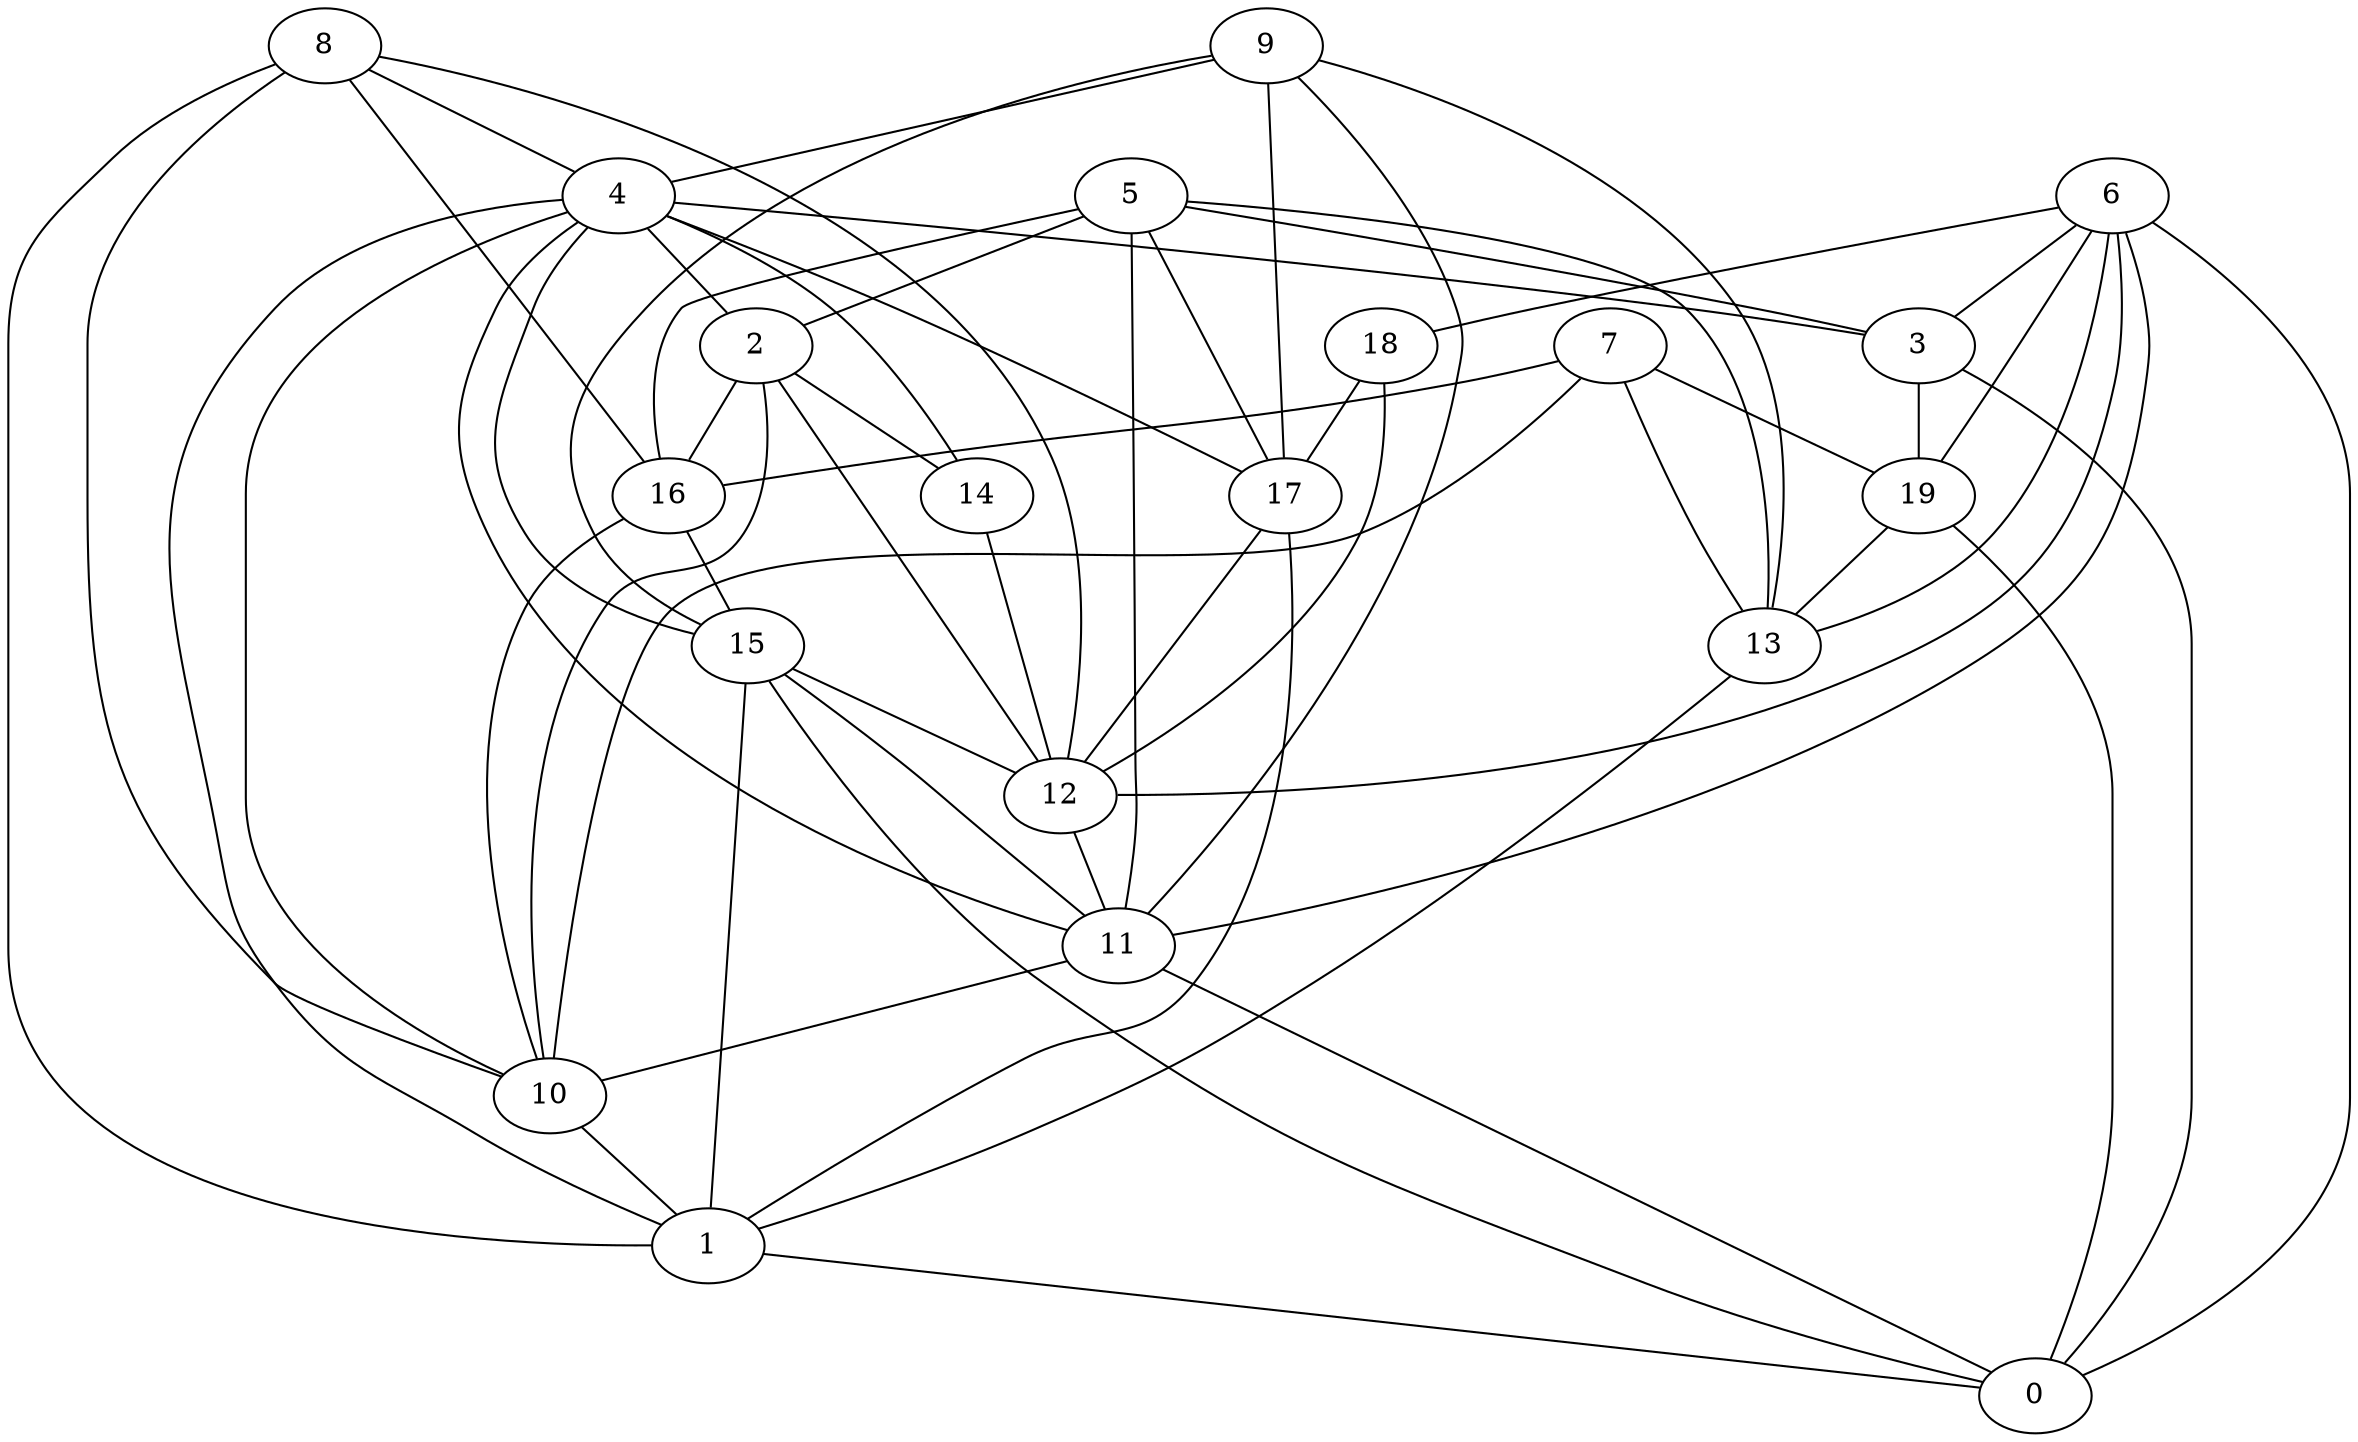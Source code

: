 digraph GG_graph {

subgraph G_graph {
edge [color = black]
"4" -> "2" [dir = none]
"4" -> "11" [dir = none]
"4" -> "1" [dir = none]
"4" -> "3" [dir = none]
"4" -> "10" [dir = none]
"4" -> "17" [dir = none]
"2" -> "10" [dir = none]
"2" -> "14" [dir = none]
"2" -> "16" [dir = none]
"17" -> "12" [dir = none]
"7" -> "13" [dir = none]
"7" -> "16" [dir = none]
"14" -> "12" [dir = none]
"12" -> "11" [dir = none]
"11" -> "0" [dir = none]
"11" -> "10" [dir = none]
"18" -> "12" [dir = none]
"18" -> "17" [dir = none]
"5" -> "2" [dir = none]
"5" -> "16" [dir = none]
"5" -> "11" [dir = none]
"5" -> "13" [dir = none]
"5" -> "3" [dir = none]
"9" -> "17" [dir = none]
"9" -> "11" [dir = none]
"9" -> "13" [dir = none]
"15" -> "0" [dir = none]
"15" -> "11" [dir = none]
"15" -> "1" [dir = none]
"6" -> "13" [dir = none]
"6" -> "19" [dir = none]
"6" -> "3" [dir = none]
"6" -> "18" [dir = none]
"6" -> "0" [dir = none]
"19" -> "13" [dir = none]
"8" -> "1" [dir = none]
"8" -> "16" [dir = none]
"16" -> "10" [dir = none]
"15" -> "12" [dir = none]
"9" -> "15" [dir = none]
"3" -> "19" [dir = none]
"16" -> "15" [dir = none]
"4" -> "15" [dir = none]
"3" -> "0" [dir = none]
"8" -> "4" [dir = none]
"7" -> "19" [dir = none]
"8" -> "12" [dir = none]
"19" -> "0" [dir = none]
"5" -> "17" [dir = none]
"17" -> "1" [dir = none]
"2" -> "12" [dir = none]
"7" -> "10" [dir = none]
"6" -> "12" [dir = none]
"9" -> "4" [dir = none]
"13" -> "1" [dir = none]
"1" -> "0" [dir = none]
"4" -> "14" [dir = none]
"8" -> "10" [dir = none]
"10" -> "1" [dir = none]
"6" -> "11" [dir = none]
}

}

